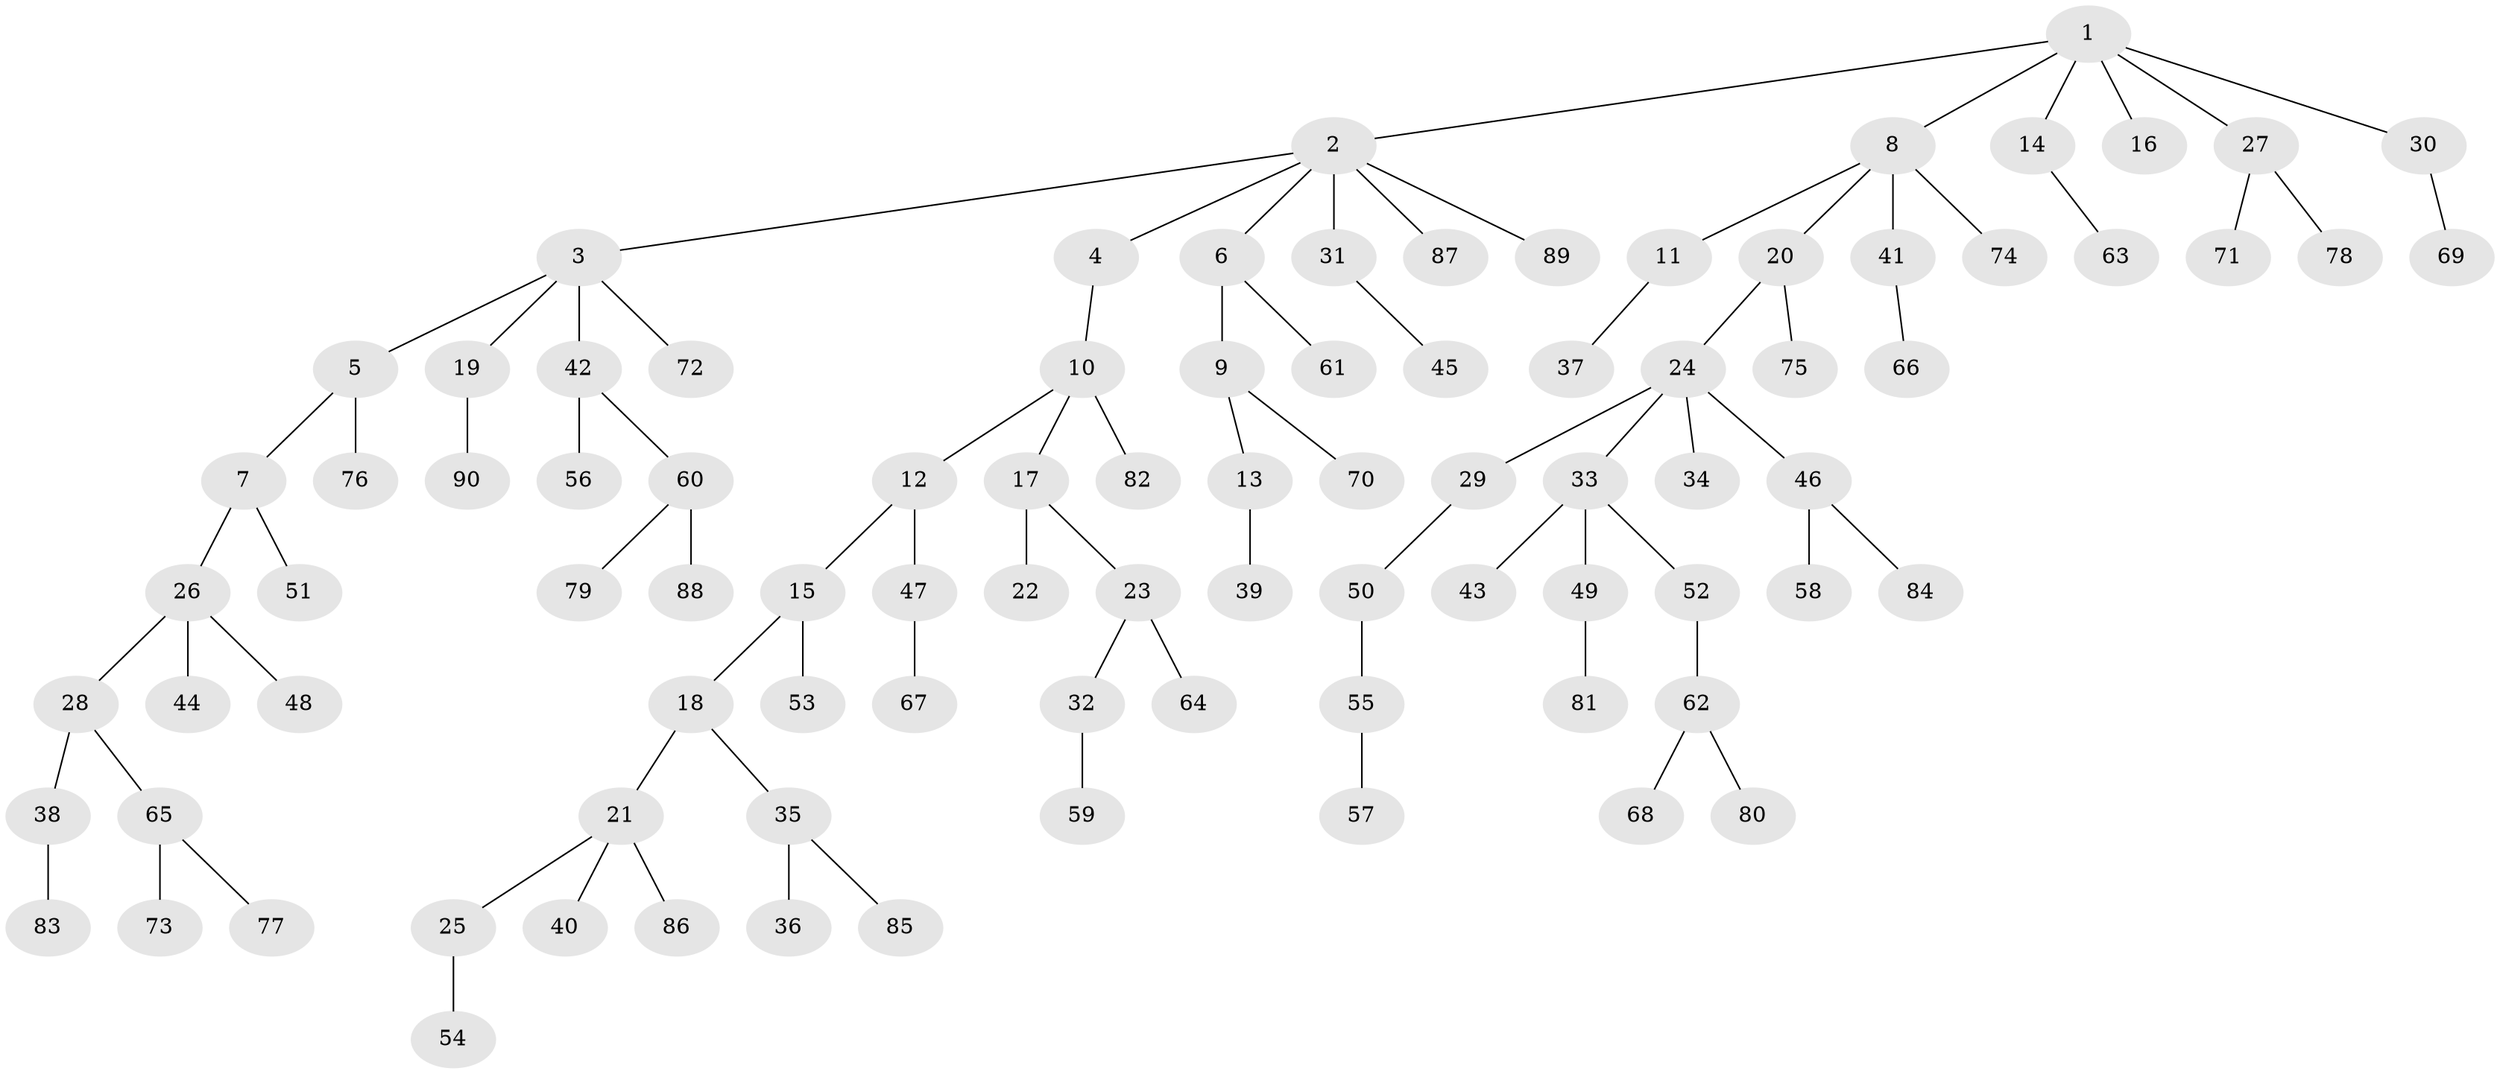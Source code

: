 // coarse degree distribution, {4: 0.08333333333333333, 3: 0.1388888888888889, 2: 0.4166666666666667, 1: 0.3611111111111111}
// Generated by graph-tools (version 1.1) at 2025/51/03/04/25 22:51:57]
// undirected, 90 vertices, 89 edges
graph export_dot {
  node [color=gray90,style=filled];
  1;
  2;
  3;
  4;
  5;
  6;
  7;
  8;
  9;
  10;
  11;
  12;
  13;
  14;
  15;
  16;
  17;
  18;
  19;
  20;
  21;
  22;
  23;
  24;
  25;
  26;
  27;
  28;
  29;
  30;
  31;
  32;
  33;
  34;
  35;
  36;
  37;
  38;
  39;
  40;
  41;
  42;
  43;
  44;
  45;
  46;
  47;
  48;
  49;
  50;
  51;
  52;
  53;
  54;
  55;
  56;
  57;
  58;
  59;
  60;
  61;
  62;
  63;
  64;
  65;
  66;
  67;
  68;
  69;
  70;
  71;
  72;
  73;
  74;
  75;
  76;
  77;
  78;
  79;
  80;
  81;
  82;
  83;
  84;
  85;
  86;
  87;
  88;
  89;
  90;
  1 -- 2;
  1 -- 8;
  1 -- 14;
  1 -- 16;
  1 -- 27;
  1 -- 30;
  2 -- 3;
  2 -- 4;
  2 -- 6;
  2 -- 31;
  2 -- 87;
  2 -- 89;
  3 -- 5;
  3 -- 19;
  3 -- 42;
  3 -- 72;
  4 -- 10;
  5 -- 7;
  5 -- 76;
  6 -- 9;
  6 -- 61;
  7 -- 26;
  7 -- 51;
  8 -- 11;
  8 -- 20;
  8 -- 41;
  8 -- 74;
  9 -- 13;
  9 -- 70;
  10 -- 12;
  10 -- 17;
  10 -- 82;
  11 -- 37;
  12 -- 15;
  12 -- 47;
  13 -- 39;
  14 -- 63;
  15 -- 18;
  15 -- 53;
  17 -- 22;
  17 -- 23;
  18 -- 21;
  18 -- 35;
  19 -- 90;
  20 -- 24;
  20 -- 75;
  21 -- 25;
  21 -- 40;
  21 -- 86;
  23 -- 32;
  23 -- 64;
  24 -- 29;
  24 -- 33;
  24 -- 34;
  24 -- 46;
  25 -- 54;
  26 -- 28;
  26 -- 44;
  26 -- 48;
  27 -- 71;
  27 -- 78;
  28 -- 38;
  28 -- 65;
  29 -- 50;
  30 -- 69;
  31 -- 45;
  32 -- 59;
  33 -- 43;
  33 -- 49;
  33 -- 52;
  35 -- 36;
  35 -- 85;
  38 -- 83;
  41 -- 66;
  42 -- 56;
  42 -- 60;
  46 -- 58;
  46 -- 84;
  47 -- 67;
  49 -- 81;
  50 -- 55;
  52 -- 62;
  55 -- 57;
  60 -- 79;
  60 -- 88;
  62 -- 68;
  62 -- 80;
  65 -- 73;
  65 -- 77;
}
